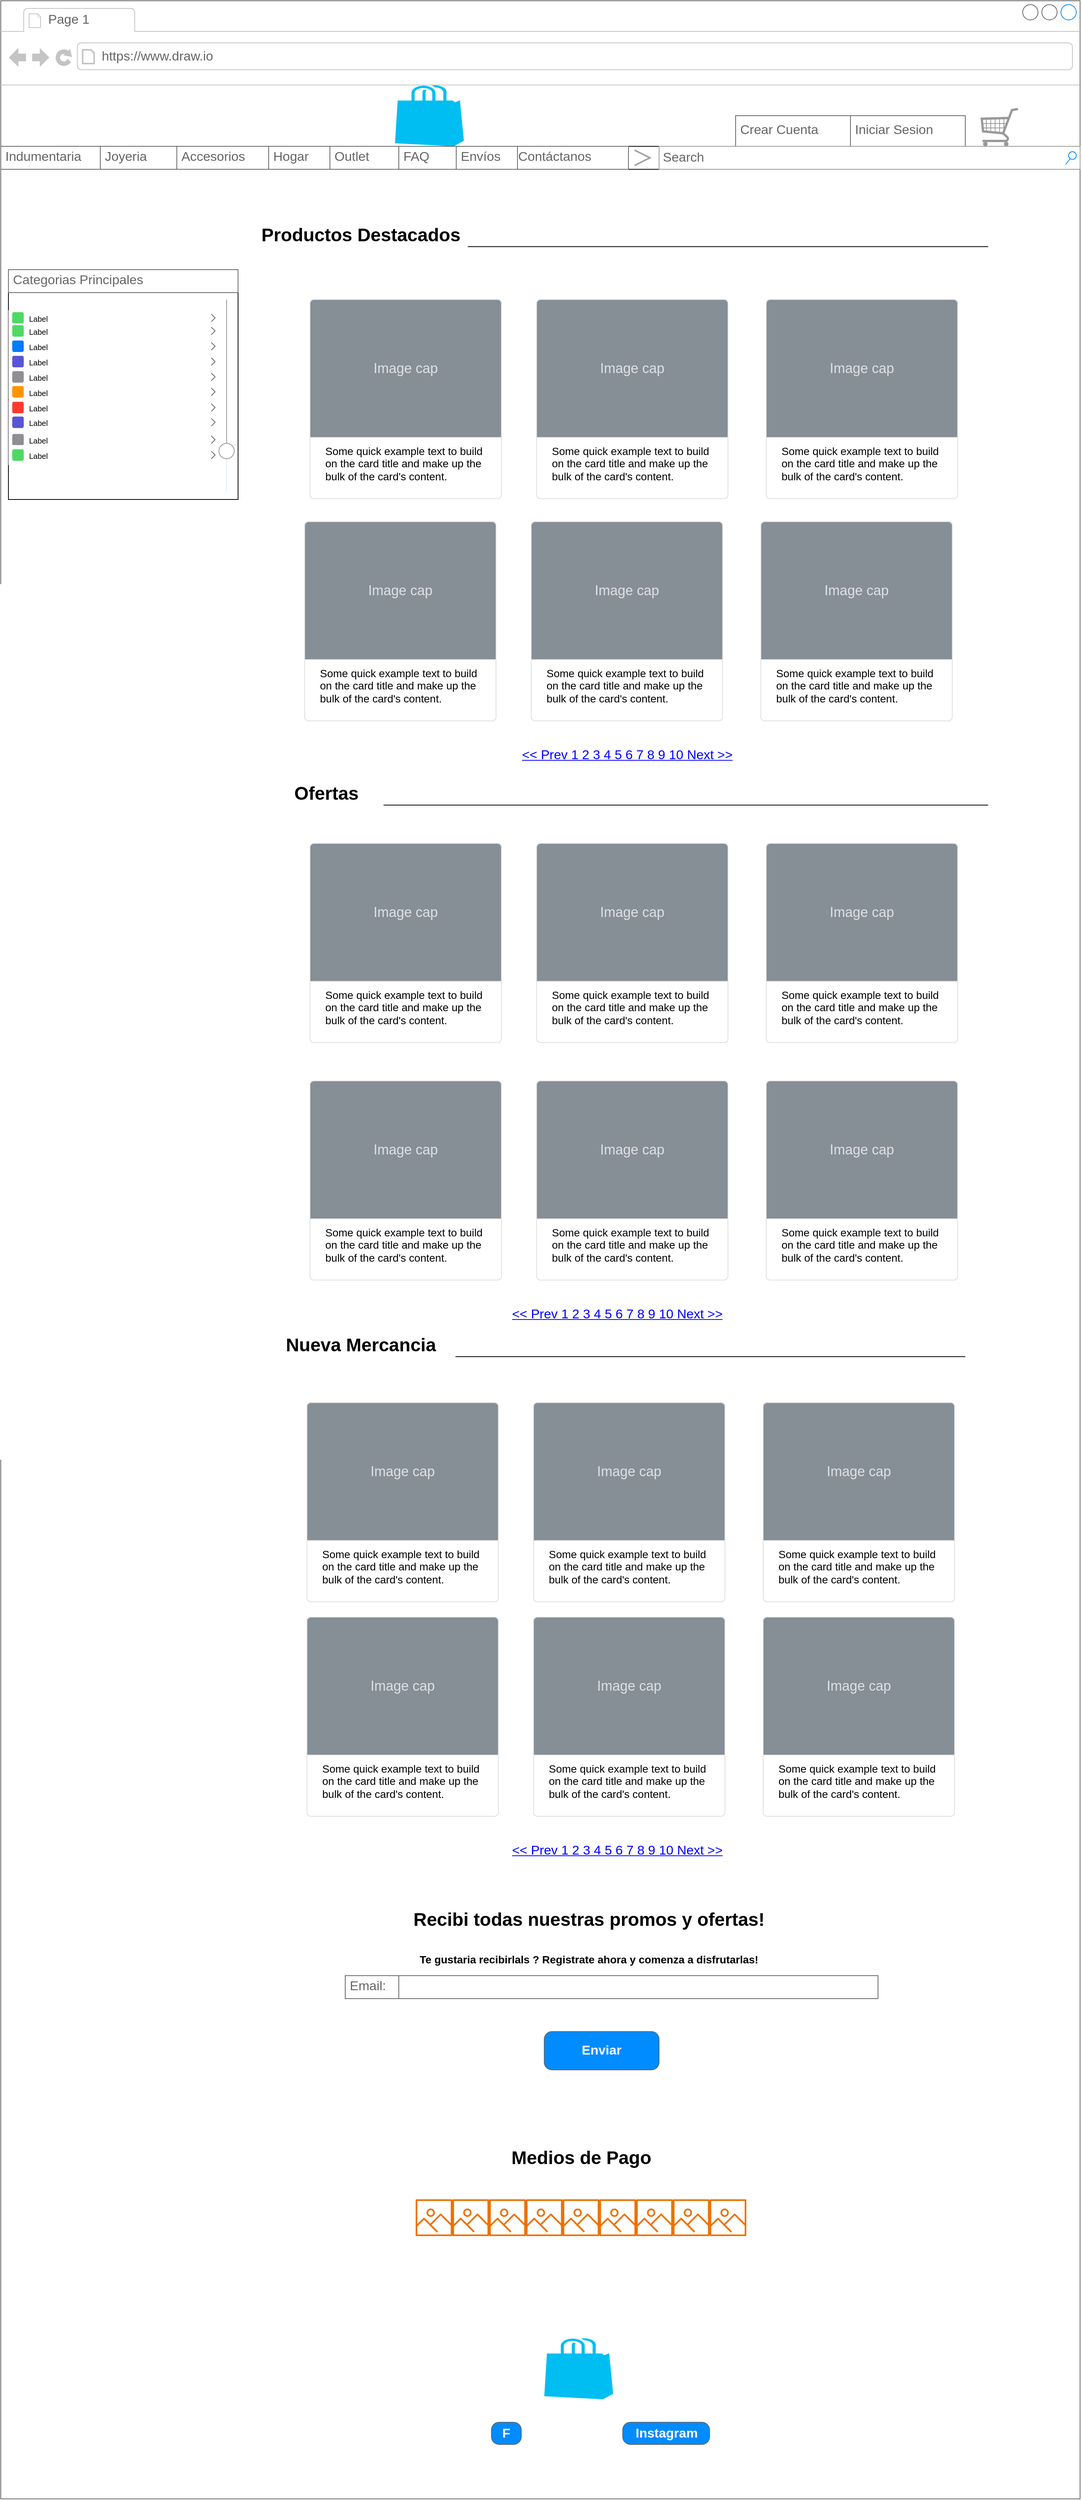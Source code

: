 <mxfile version="22.0.0" type="device">
  <diagram name="Page-1" id="2cc2dc42-3aac-f2a9-1cec-7a8b7cbee084">
    <mxGraphModel dx="4260" dy="3436" grid="1" gridSize="10" guides="1" tooltips="1" connect="1" arrows="1" fold="1" page="1" pageScale="1" pageWidth="1169" pageHeight="827" background="#ffffff" math="0" shadow="0">
      <root>
        <mxCell id="0" />
        <mxCell id="1" parent="0" />
        <mxCell id="J2UCvn-4iJ-qASJBO4F3-1" value="" style="strokeWidth=1;shadow=0;dashed=0;align=center;html=1;shape=mxgraph.mockup.containers.browserWindow;rSize=0;strokeColor=#666666;strokeColor2=#008cff;strokeColor3=#c4c4c4;mainText=,;recursiveResize=0;" parent="1" vertex="1">
          <mxGeometry x="-1320" y="-2481" width="1410" height="3261" as="geometry" />
        </mxCell>
        <mxCell id="J2UCvn-4iJ-qASJBO4F3-2" value="Page 1" style="strokeWidth=1;shadow=0;dashed=0;align=center;html=1;shape=mxgraph.mockup.containers.anchor;fontSize=17;fontColor=#666666;align=left;whiteSpace=wrap;" parent="J2UCvn-4iJ-qASJBO4F3-1" vertex="1">
          <mxGeometry x="60" y="12" width="110" height="26" as="geometry" />
        </mxCell>
        <mxCell id="J2UCvn-4iJ-qASJBO4F3-3" value="https://www.draw.io" style="strokeWidth=1;shadow=0;dashed=0;align=center;html=1;shape=mxgraph.mockup.containers.anchor;rSize=0;fontSize=17;fontColor=#666666;align=left;" parent="J2UCvn-4iJ-qASJBO4F3-1" vertex="1">
          <mxGeometry x="130" y="60" width="250" height="26" as="geometry" />
        </mxCell>
        <mxCell id="J2UCvn-4iJ-qASJBO4F3-5" value="" style="verticalLabelPosition=bottom;html=1;verticalAlign=top;align=center;strokeColor=none;fillColor=#00BEF2;shape=mxgraph.azure.azure_marketplace;" parent="J2UCvn-4iJ-qASJBO4F3-1" vertex="1">
          <mxGeometry x="515" y="110" width="90" height="80" as="geometry" />
        </mxCell>
        <mxCell id="PFP66u5YC3WLjHLZGdA7-7" value="" style="endArrow=none;html=1;rounded=0;exitX=1;exitY=0;exitDx=0;exitDy=0;entryX=0.5;entryY=0;entryDx=0;entryDy=0;" parent="J2UCvn-4iJ-qASJBO4F3-1" edge="1">
          <mxGeometry width="50" height="50" relative="1" as="geometry">
            <mxPoint x="1410" y="190" as="sourcePoint" />
            <mxPoint x="1160" y="190" as="targetPoint" />
            <Array as="points" />
          </mxGeometry>
        </mxCell>
        <mxCell id="J2UCvn-4iJ-qASJBO4F3-11" value="Iniciar Sesion" style="strokeWidth=1;shadow=0;dashed=0;align=center;html=1;shape=mxgraph.mockup.text.textBox;fontColor=#666666;align=left;fontSize=17;spacingLeft=4;spacingTop=-3;whiteSpace=wrap;strokeColor=#666666;mainText=" parent="J2UCvn-4iJ-qASJBO4F3-1" vertex="1">
          <mxGeometry x="1110" y="150" width="150" height="40" as="geometry" />
        </mxCell>
        <mxCell id="J2UCvn-4iJ-qASJBO4F3-12" value="Crear Cuenta" style="strokeWidth=1;shadow=0;dashed=0;align=center;html=1;shape=mxgraph.mockup.text.textBox;fontColor=#666666;align=left;fontSize=17;spacingLeft=4;spacingTop=-3;whiteSpace=wrap;strokeColor=#666666;mainText=" parent="J2UCvn-4iJ-qASJBO4F3-1" vertex="1">
          <mxGeometry x="960" y="150" width="150" height="40" as="geometry" />
        </mxCell>
        <mxCell id="vVmq0rC3IvV-BaaW3TVv-1" value="Indumentaria" style="strokeWidth=1;shadow=0;dashed=0;align=center;html=1;shape=mxgraph.mockup.text.textBox;fontColor=#666666;align=left;fontSize=17;spacingLeft=4;spacingTop=-3;whiteSpace=wrap;strokeColor=#666666;mainText=" vertex="1" parent="J2UCvn-4iJ-qASJBO4F3-1">
          <mxGeometry y="190" width="130" height="30" as="geometry" />
        </mxCell>
        <mxCell id="vVmq0rC3IvV-BaaW3TVv-2" value="Joyeria" style="strokeWidth=1;shadow=0;dashed=0;align=center;html=1;shape=mxgraph.mockup.text.textBox;fontColor=#666666;align=left;fontSize=17;spacingLeft=4;spacingTop=-3;whiteSpace=wrap;strokeColor=#666666;mainText=" vertex="1" parent="J2UCvn-4iJ-qASJBO4F3-1">
          <mxGeometry x="130" y="190" width="100" height="30" as="geometry" />
        </mxCell>
        <mxCell id="vVmq0rC3IvV-BaaW3TVv-3" value="Accesorios" style="strokeWidth=1;shadow=0;dashed=0;align=center;html=1;shape=mxgraph.mockup.text.textBox;fontColor=#666666;align=left;fontSize=17;spacingLeft=4;spacingTop=-3;whiteSpace=wrap;strokeColor=#666666;mainText=" vertex="1" parent="J2UCvn-4iJ-qASJBO4F3-1">
          <mxGeometry x="230" y="190" width="120" height="30" as="geometry" />
        </mxCell>
        <mxCell id="vVmq0rC3IvV-BaaW3TVv-4" value="FAQ" style="strokeWidth=1;shadow=0;dashed=0;align=center;html=1;shape=mxgraph.mockup.text.textBox;fontColor=#666666;align=left;fontSize=17;spacingLeft=4;spacingTop=-3;whiteSpace=wrap;strokeColor=#666666;mainText=" vertex="1" parent="J2UCvn-4iJ-qASJBO4F3-1">
          <mxGeometry x="520" y="190" width="80" height="30" as="geometry" />
        </mxCell>
        <mxCell id="vVmq0rC3IvV-BaaW3TVv-5" value="Hogar" style="strokeWidth=1;shadow=0;dashed=0;align=center;html=1;shape=mxgraph.mockup.text.textBox;fontColor=#666666;align=left;fontSize=17;spacingLeft=4;spacingTop=-3;whiteSpace=wrap;strokeColor=#666666;mainText=" vertex="1" parent="J2UCvn-4iJ-qASJBO4F3-1">
          <mxGeometry x="350" y="190" width="80" height="30" as="geometry" />
        </mxCell>
        <mxCell id="vVmq0rC3IvV-BaaW3TVv-6" value="Outlet" style="strokeWidth=1;shadow=0;dashed=0;align=center;html=1;shape=mxgraph.mockup.text.textBox;fontColor=#666666;align=left;fontSize=17;spacingLeft=4;spacingTop=-3;whiteSpace=wrap;strokeColor=#666666;mainText=" vertex="1" parent="J2UCvn-4iJ-qASJBO4F3-1">
          <mxGeometry x="430" y="190" width="90" height="30" as="geometry" />
        </mxCell>
        <mxCell id="vVmq0rC3IvV-BaaW3TVv-9" value="" style="rounded=0;whiteSpace=wrap;html=1;" vertex="1" parent="J2UCvn-4iJ-qASJBO4F3-1">
          <mxGeometry x="820" y="190" width="40" height="30" as="geometry" />
        </mxCell>
        <mxCell id="vVmq0rC3IvV-BaaW3TVv-10" value="" style="html=1;verticalLabelPosition=bottom;labelBackgroundColor=#ffffff;verticalAlign=top;shadow=0;dashed=0;strokeWidth=2;shape=mxgraph.ios7.misc.more;strokeColor=#a0a0a0;" vertex="1" parent="J2UCvn-4iJ-qASJBO4F3-1">
          <mxGeometry x="828" y="195" width="20" height="20" as="geometry" />
        </mxCell>
        <mxCell id="vVmq0rC3IvV-BaaW3TVv-32" style="edgeStyle=orthogonalEdgeStyle;rounded=0;orthogonalLoop=1;jettySize=auto;html=1;exitX=0.5;exitY=1;exitDx=0;exitDy=0;" edge="1" parent="J2UCvn-4iJ-qASJBO4F3-1" source="vVmq0rC3IvV-BaaW3TVv-9" target="vVmq0rC3IvV-BaaW3TVv-9">
          <mxGeometry relative="1" as="geometry" />
        </mxCell>
        <mxCell id="vVmq0rC3IvV-BaaW3TVv-36" value="Contáctanos" style="strokeWidth=1;shadow=0;dashed=0;align=center;html=1;shape=mxgraph.mockup.text.textBox;fontColor=#666666;align=left;fontSize=17;spacingLeft=4;spacingTop=-3;whiteSpace=wrap;strokeColor=#666666;mainText=" vertex="1" parent="J2UCvn-4iJ-qASJBO4F3-1">
          <mxGeometry x="670" y="190" width="150" height="30" as="geometry" />
        </mxCell>
        <mxCell id="vVmq0rC3IvV-BaaW3TVv-42" value="" style="endArrow=none;html=1;rounded=0;" edge="1" parent="J2UCvn-4iJ-qASJBO4F3-1">
          <mxGeometry relative="1" as="geometry">
            <mxPoint x="610" y="321" as="sourcePoint" />
            <mxPoint x="1290" y="321" as="targetPoint" />
          </mxGeometry>
        </mxCell>
        <mxCell id="vVmq0rC3IvV-BaaW3TVv-38" value="&lt;font style=&quot;font-size: 24px;&quot;&gt;Productos Destacados&lt;/font&gt;" style="text;strokeColor=none;fillColor=none;html=1;fontSize=24;fontStyle=1;verticalAlign=middle;align=center;" vertex="1" parent="J2UCvn-4iJ-qASJBO4F3-1">
          <mxGeometry x="350" y="281" width="240" height="49" as="geometry" />
        </mxCell>
        <mxCell id="vVmq0rC3IvV-BaaW3TVv-44" value="Some quick example text to build on the card title and make up the bulk of the card&#39;s content." style="html=1;shadow=0;dashed=0;shape=mxgraph.bootstrap.rrect;rSize=5;strokeColor=#DFDFDF;html=1;whiteSpace=wrap;fillColor=#ffffff;fontColor=#000000;verticalAlign=bottom;align=left;spacing=20;fontSize=14;" vertex="1" parent="J2UCvn-4iJ-qASJBO4F3-1">
          <mxGeometry x="404" y="390" width="250" height="260" as="geometry" />
        </mxCell>
        <mxCell id="vVmq0rC3IvV-BaaW3TVv-45" value="Image cap" style="html=1;shadow=0;dashed=0;shape=mxgraph.bootstrap.topButton;rSize=5;perimeter=none;whiteSpace=wrap;fillColor=#868E96;strokeColor=#DFDFDF;fontColor=#DEE2E6;resizeWidth=1;fontSize=18;" vertex="1" parent="vVmq0rC3IvV-BaaW3TVv-44">
          <mxGeometry width="250" height="180" relative="1" as="geometry" />
        </mxCell>
        <mxCell id="vVmq0rC3IvV-BaaW3TVv-46" value="Some quick example text to build on the card title and make up the bulk of the card&#39;s content." style="html=1;shadow=0;dashed=0;shape=mxgraph.bootstrap.rrect;rSize=5;strokeColor=#DFDFDF;html=1;whiteSpace=wrap;fillColor=#ffffff;fontColor=#000000;verticalAlign=bottom;align=left;spacing=20;fontSize=14;" vertex="1" parent="J2UCvn-4iJ-qASJBO4F3-1">
          <mxGeometry x="700" y="390" width="250" height="260" as="geometry" />
        </mxCell>
        <mxCell id="vVmq0rC3IvV-BaaW3TVv-47" value="Image cap" style="html=1;shadow=0;dashed=0;shape=mxgraph.bootstrap.topButton;rSize=5;perimeter=none;whiteSpace=wrap;fillColor=#868E96;strokeColor=#DFDFDF;fontColor=#DEE2E6;resizeWidth=1;fontSize=18;" vertex="1" parent="vVmq0rC3IvV-BaaW3TVv-46">
          <mxGeometry width="250" height="180" relative="1" as="geometry" />
        </mxCell>
        <mxCell id="vVmq0rC3IvV-BaaW3TVv-48" value="Some quick example text to build on the card title and make up the bulk of the card&#39;s content." style="html=1;shadow=0;dashed=0;shape=mxgraph.bootstrap.rrect;rSize=5;strokeColor=#DFDFDF;html=1;whiteSpace=wrap;fillColor=#ffffff;fontColor=#000000;verticalAlign=bottom;align=left;spacing=20;fontSize=14;" vertex="1" parent="J2UCvn-4iJ-qASJBO4F3-1">
          <mxGeometry x="1000" y="390" width="250" height="260" as="geometry" />
        </mxCell>
        <mxCell id="vVmq0rC3IvV-BaaW3TVv-49" value="Image cap" style="html=1;shadow=0;dashed=0;shape=mxgraph.bootstrap.topButton;rSize=5;perimeter=none;whiteSpace=wrap;fillColor=#868E96;strokeColor=#DFDFDF;fontColor=#DEE2E6;resizeWidth=1;fontSize=18;" vertex="1" parent="vVmq0rC3IvV-BaaW3TVv-48">
          <mxGeometry width="250" height="180" relative="1" as="geometry" />
        </mxCell>
        <mxCell id="vVmq0rC3IvV-BaaW3TVv-54" value="Some quick example text to build on the card title and make up the bulk of the card&#39;s content." style="html=1;shadow=0;dashed=0;shape=mxgraph.bootstrap.rrect;rSize=5;strokeColor=#DFDFDF;html=1;whiteSpace=wrap;fillColor=#ffffff;fontColor=#000000;verticalAlign=bottom;align=left;spacing=20;fontSize=14;" vertex="1" parent="J2UCvn-4iJ-qASJBO4F3-1">
          <mxGeometry x="993" y="680" width="250" height="260" as="geometry" />
        </mxCell>
        <mxCell id="vVmq0rC3IvV-BaaW3TVv-55" value="Image cap" style="html=1;shadow=0;dashed=0;shape=mxgraph.bootstrap.topButton;rSize=5;perimeter=none;whiteSpace=wrap;fillColor=#868E96;strokeColor=#DFDFDF;fontColor=#DEE2E6;resizeWidth=1;fontSize=18;" vertex="1" parent="vVmq0rC3IvV-BaaW3TVv-54">
          <mxGeometry width="250" height="180" relative="1" as="geometry" />
        </mxCell>
        <mxCell id="vVmq0rC3IvV-BaaW3TVv-52" value="Some quick example text to build on the card title and make up the bulk of the card&#39;s content." style="html=1;shadow=0;dashed=0;shape=mxgraph.bootstrap.rrect;rSize=5;strokeColor=#DFDFDF;html=1;whiteSpace=wrap;fillColor=#ffffff;fontColor=#000000;verticalAlign=bottom;align=left;spacing=20;fontSize=14;" vertex="1" parent="J2UCvn-4iJ-qASJBO4F3-1">
          <mxGeometry x="693" y="680" width="250" height="260" as="geometry" />
        </mxCell>
        <mxCell id="vVmq0rC3IvV-BaaW3TVv-53" value="Image cap" style="html=1;shadow=0;dashed=0;shape=mxgraph.bootstrap.topButton;rSize=5;perimeter=none;whiteSpace=wrap;fillColor=#868E96;strokeColor=#DFDFDF;fontColor=#DEE2E6;resizeWidth=1;fontSize=18;" vertex="1" parent="vVmq0rC3IvV-BaaW3TVv-52">
          <mxGeometry width="250" height="180" relative="1" as="geometry" />
        </mxCell>
        <mxCell id="vVmq0rC3IvV-BaaW3TVv-50" value="Some quick example text to build on the card title and make up the bulk of the card&#39;s content." style="html=1;shadow=0;dashed=0;shape=mxgraph.bootstrap.rrect;rSize=5;strokeColor=#DFDFDF;html=1;whiteSpace=wrap;fillColor=#ffffff;fontColor=#000000;verticalAlign=bottom;align=left;spacing=20;fontSize=14;" vertex="1" parent="J2UCvn-4iJ-qASJBO4F3-1">
          <mxGeometry x="397" y="680" width="250" height="260" as="geometry" />
        </mxCell>
        <mxCell id="vVmq0rC3IvV-BaaW3TVv-51" value="Image cap" style="html=1;shadow=0;dashed=0;shape=mxgraph.bootstrap.topButton;rSize=5;perimeter=none;whiteSpace=wrap;fillColor=#868E96;strokeColor=#DFDFDF;fontColor=#DEE2E6;resizeWidth=1;fontSize=18;" vertex="1" parent="vVmq0rC3IvV-BaaW3TVv-50">
          <mxGeometry width="250" height="180" relative="1" as="geometry" />
        </mxCell>
        <mxCell id="vVmq0rC3IvV-BaaW3TVv-56" value="&lt;font style=&quot;font-size: 24px;&quot;&gt;Ofertas&lt;br&gt;&lt;/font&gt;" style="text;strokeColor=none;fillColor=none;html=1;fontSize=24;fontStyle=1;verticalAlign=middle;align=center;" vertex="1" parent="J2UCvn-4iJ-qASJBO4F3-1">
          <mxGeometry x="350" y="1010" width="150" height="49" as="geometry" />
        </mxCell>
        <mxCell id="vVmq0rC3IvV-BaaW3TVv-57" value="" style="endArrow=none;html=1;rounded=0;" edge="1" parent="J2UCvn-4iJ-qASJBO4F3-1">
          <mxGeometry relative="1" as="geometry">
            <mxPoint x="500" y="1050" as="sourcePoint" />
            <mxPoint x="1290" y="1050" as="targetPoint" />
          </mxGeometry>
        </mxCell>
        <mxCell id="vVmq0rC3IvV-BaaW3TVv-58" value="Some quick example text to build on the card title and make up the bulk of the card&#39;s content." style="html=1;shadow=0;dashed=0;shape=mxgraph.bootstrap.rrect;rSize=5;strokeColor=#DFDFDF;html=1;whiteSpace=wrap;fillColor=#ffffff;fontColor=#000000;verticalAlign=bottom;align=left;spacing=20;fontSize=14;" vertex="1" parent="J2UCvn-4iJ-qASJBO4F3-1">
          <mxGeometry x="404" y="1100" width="250" height="260" as="geometry" />
        </mxCell>
        <mxCell id="vVmq0rC3IvV-BaaW3TVv-59" value="Image cap" style="html=1;shadow=0;dashed=0;shape=mxgraph.bootstrap.topButton;rSize=5;perimeter=none;whiteSpace=wrap;fillColor=#868E96;strokeColor=#DFDFDF;fontColor=#DEE2E6;resizeWidth=1;fontSize=18;" vertex="1" parent="vVmq0rC3IvV-BaaW3TVv-58">
          <mxGeometry width="250" height="180" relative="1" as="geometry" />
        </mxCell>
        <mxCell id="vVmq0rC3IvV-BaaW3TVv-60" value="Some quick example text to build on the card title and make up the bulk of the card&#39;s content." style="html=1;shadow=0;dashed=0;shape=mxgraph.bootstrap.rrect;rSize=5;strokeColor=#DFDFDF;html=1;whiteSpace=wrap;fillColor=#ffffff;fontColor=#000000;verticalAlign=bottom;align=left;spacing=20;fontSize=14;" vertex="1" parent="J2UCvn-4iJ-qASJBO4F3-1">
          <mxGeometry x="700" y="1100" width="250" height="260" as="geometry" />
        </mxCell>
        <mxCell id="vVmq0rC3IvV-BaaW3TVv-61" value="Image cap" style="html=1;shadow=0;dashed=0;shape=mxgraph.bootstrap.topButton;rSize=5;perimeter=none;whiteSpace=wrap;fillColor=#868E96;strokeColor=#DFDFDF;fontColor=#DEE2E6;resizeWidth=1;fontSize=18;" vertex="1" parent="vVmq0rC3IvV-BaaW3TVv-60">
          <mxGeometry width="250" height="180" relative="1" as="geometry" />
        </mxCell>
        <mxCell id="vVmq0rC3IvV-BaaW3TVv-62" value="Some quick example text to build on the card title and make up the bulk of the card&#39;s content." style="html=1;shadow=0;dashed=0;shape=mxgraph.bootstrap.rrect;rSize=5;strokeColor=#DFDFDF;html=1;whiteSpace=wrap;fillColor=#ffffff;fontColor=#000000;verticalAlign=bottom;align=left;spacing=20;fontSize=14;" vertex="1" parent="J2UCvn-4iJ-qASJBO4F3-1">
          <mxGeometry x="1000" y="1100" width="250" height="260" as="geometry" />
        </mxCell>
        <mxCell id="vVmq0rC3IvV-BaaW3TVv-63" value="Image cap" style="html=1;shadow=0;dashed=0;shape=mxgraph.bootstrap.topButton;rSize=5;perimeter=none;whiteSpace=wrap;fillColor=#868E96;strokeColor=#DFDFDF;fontColor=#DEE2E6;resizeWidth=1;fontSize=18;" vertex="1" parent="vVmq0rC3IvV-BaaW3TVv-62">
          <mxGeometry width="250" height="180" relative="1" as="geometry" />
        </mxCell>
        <mxCell id="vVmq0rC3IvV-BaaW3TVv-68" value="Some quick example text to build on the card title and make up the bulk of the card&#39;s content." style="html=1;shadow=0;dashed=0;shape=mxgraph.bootstrap.rrect;rSize=5;strokeColor=#DFDFDF;html=1;whiteSpace=wrap;fillColor=#ffffff;fontColor=#000000;verticalAlign=bottom;align=left;spacing=20;fontSize=14;" vertex="1" parent="J2UCvn-4iJ-qASJBO4F3-1">
          <mxGeometry x="1000" y="1410" width="250" height="260" as="geometry" />
        </mxCell>
        <mxCell id="vVmq0rC3IvV-BaaW3TVv-69" value="Image cap" style="html=1;shadow=0;dashed=0;shape=mxgraph.bootstrap.topButton;rSize=5;perimeter=none;whiteSpace=wrap;fillColor=#868E96;strokeColor=#DFDFDF;fontColor=#DEE2E6;resizeWidth=1;fontSize=18;" vertex="1" parent="vVmq0rC3IvV-BaaW3TVv-68">
          <mxGeometry width="250" height="180" relative="1" as="geometry" />
        </mxCell>
        <mxCell id="vVmq0rC3IvV-BaaW3TVv-66" value="Some quick example text to build on the card title and make up the bulk of the card&#39;s content." style="html=1;shadow=0;dashed=0;shape=mxgraph.bootstrap.rrect;rSize=5;strokeColor=#DFDFDF;html=1;whiteSpace=wrap;fillColor=#ffffff;fontColor=#000000;verticalAlign=bottom;align=left;spacing=20;fontSize=14;" vertex="1" parent="J2UCvn-4iJ-qASJBO4F3-1">
          <mxGeometry x="700" y="1410" width="250" height="260" as="geometry" />
        </mxCell>
        <mxCell id="vVmq0rC3IvV-BaaW3TVv-67" value="Image cap" style="html=1;shadow=0;dashed=0;shape=mxgraph.bootstrap.topButton;rSize=5;perimeter=none;whiteSpace=wrap;fillColor=#868E96;strokeColor=#DFDFDF;fontColor=#DEE2E6;resizeWidth=1;fontSize=18;" vertex="1" parent="vVmq0rC3IvV-BaaW3TVv-66">
          <mxGeometry width="250" height="180" relative="1" as="geometry" />
        </mxCell>
        <mxCell id="vVmq0rC3IvV-BaaW3TVv-64" value="Some quick example text to build on the card title and make up the bulk of the card&#39;s content." style="html=1;shadow=0;dashed=0;shape=mxgraph.bootstrap.rrect;rSize=5;strokeColor=#DFDFDF;html=1;whiteSpace=wrap;fillColor=#ffffff;fontColor=#000000;verticalAlign=bottom;align=left;spacing=20;fontSize=14;" vertex="1" parent="J2UCvn-4iJ-qASJBO4F3-1">
          <mxGeometry x="404" y="1410" width="250" height="260" as="geometry" />
        </mxCell>
        <mxCell id="vVmq0rC3IvV-BaaW3TVv-65" value="Image cap" style="html=1;shadow=0;dashed=0;shape=mxgraph.bootstrap.topButton;rSize=5;perimeter=none;whiteSpace=wrap;fillColor=#868E96;strokeColor=#DFDFDF;fontColor=#DEE2E6;resizeWidth=1;fontSize=18;" vertex="1" parent="vVmq0rC3IvV-BaaW3TVv-64">
          <mxGeometry width="250" height="180" relative="1" as="geometry" />
        </mxCell>
        <mxCell id="vVmq0rC3IvV-BaaW3TVv-70" value="&lt;font style=&quot;font-size: 24px;&quot;&gt;Nueva Mercancia&lt;br&gt;&lt;/font&gt;" style="text;strokeColor=none;fillColor=none;html=1;fontSize=24;fontStyle=1;verticalAlign=middle;align=center;" vertex="1" parent="J2UCvn-4iJ-qASJBO4F3-1">
          <mxGeometry x="380" y="1730" width="180" height="49" as="geometry" />
        </mxCell>
        <mxCell id="vVmq0rC3IvV-BaaW3TVv-71" value="" style="endArrow=none;html=1;rounded=0;" edge="1" parent="J2UCvn-4iJ-qASJBO4F3-1">
          <mxGeometry relative="1" as="geometry">
            <mxPoint x="594" y="1770" as="sourcePoint" />
            <mxPoint x="1260" y="1770" as="targetPoint" />
          </mxGeometry>
        </mxCell>
        <mxCell id="vVmq0rC3IvV-BaaW3TVv-72" value="Some quick example text to build on the card title and make up the bulk of the card&#39;s content." style="html=1;shadow=0;dashed=0;shape=mxgraph.bootstrap.rrect;rSize=5;strokeColor=#DFDFDF;html=1;whiteSpace=wrap;fillColor=#ffffff;fontColor=#000000;verticalAlign=bottom;align=left;spacing=20;fontSize=14;" vertex="1" parent="J2UCvn-4iJ-qASJBO4F3-1">
          <mxGeometry x="400" y="1830" width="250" height="260" as="geometry" />
        </mxCell>
        <mxCell id="vVmq0rC3IvV-BaaW3TVv-73" value="Image cap" style="html=1;shadow=0;dashed=0;shape=mxgraph.bootstrap.topButton;rSize=5;perimeter=none;whiteSpace=wrap;fillColor=#868E96;strokeColor=#DFDFDF;fontColor=#DEE2E6;resizeWidth=1;fontSize=18;" vertex="1" parent="vVmq0rC3IvV-BaaW3TVv-72">
          <mxGeometry width="250" height="180" relative="1" as="geometry" />
        </mxCell>
        <mxCell id="vVmq0rC3IvV-BaaW3TVv-74" value="Some quick example text to build on the card title and make up the bulk of the card&#39;s content." style="html=1;shadow=0;dashed=0;shape=mxgraph.bootstrap.rrect;rSize=5;strokeColor=#DFDFDF;html=1;whiteSpace=wrap;fillColor=#ffffff;fontColor=#000000;verticalAlign=bottom;align=left;spacing=20;fontSize=14;" vertex="1" parent="J2UCvn-4iJ-qASJBO4F3-1">
          <mxGeometry x="696" y="1830" width="250" height="260" as="geometry" />
        </mxCell>
        <mxCell id="vVmq0rC3IvV-BaaW3TVv-75" value="Image cap" style="html=1;shadow=0;dashed=0;shape=mxgraph.bootstrap.topButton;rSize=5;perimeter=none;whiteSpace=wrap;fillColor=#868E96;strokeColor=#DFDFDF;fontColor=#DEE2E6;resizeWidth=1;fontSize=18;" vertex="1" parent="vVmq0rC3IvV-BaaW3TVv-74">
          <mxGeometry width="250" height="180" relative="1" as="geometry" />
        </mxCell>
        <mxCell id="vVmq0rC3IvV-BaaW3TVv-76" value="Some quick example text to build on the card title and make up the bulk of the card&#39;s content." style="html=1;shadow=0;dashed=0;shape=mxgraph.bootstrap.rrect;rSize=5;strokeColor=#DFDFDF;html=1;whiteSpace=wrap;fillColor=#ffffff;fontColor=#000000;verticalAlign=bottom;align=left;spacing=20;fontSize=14;" vertex="1" parent="J2UCvn-4iJ-qASJBO4F3-1">
          <mxGeometry x="996" y="1830" width="250" height="260" as="geometry" />
        </mxCell>
        <mxCell id="vVmq0rC3IvV-BaaW3TVv-77" value="Image cap" style="html=1;shadow=0;dashed=0;shape=mxgraph.bootstrap.topButton;rSize=5;perimeter=none;whiteSpace=wrap;fillColor=#868E96;strokeColor=#DFDFDF;fontColor=#DEE2E6;resizeWidth=1;fontSize=18;" vertex="1" parent="vVmq0rC3IvV-BaaW3TVv-76">
          <mxGeometry width="250" height="180" relative="1" as="geometry" />
        </mxCell>
        <mxCell id="vVmq0rC3IvV-BaaW3TVv-82" value="Some quick example text to build on the card title and make up the bulk of the card&#39;s content." style="html=1;shadow=0;dashed=0;shape=mxgraph.bootstrap.rrect;rSize=5;strokeColor=#DFDFDF;html=1;whiteSpace=wrap;fillColor=#ffffff;fontColor=#000000;verticalAlign=bottom;align=left;spacing=20;fontSize=14;" vertex="1" parent="J2UCvn-4iJ-qASJBO4F3-1">
          <mxGeometry x="996" y="2110" width="250" height="260" as="geometry" />
        </mxCell>
        <mxCell id="vVmq0rC3IvV-BaaW3TVv-83" value="Image cap" style="html=1;shadow=0;dashed=0;shape=mxgraph.bootstrap.topButton;rSize=5;perimeter=none;whiteSpace=wrap;fillColor=#868E96;strokeColor=#DFDFDF;fontColor=#DEE2E6;resizeWidth=1;fontSize=18;" vertex="1" parent="vVmq0rC3IvV-BaaW3TVv-82">
          <mxGeometry width="250" height="180" relative="1" as="geometry" />
        </mxCell>
        <mxCell id="vVmq0rC3IvV-BaaW3TVv-80" value="Some quick example text to build on the card title and make up the bulk of the card&#39;s content." style="html=1;shadow=0;dashed=0;shape=mxgraph.bootstrap.rrect;rSize=5;strokeColor=#DFDFDF;html=1;whiteSpace=wrap;fillColor=#ffffff;fontColor=#000000;verticalAlign=bottom;align=left;spacing=20;fontSize=14;" vertex="1" parent="J2UCvn-4iJ-qASJBO4F3-1">
          <mxGeometry x="696" y="2110" width="250" height="260" as="geometry" />
        </mxCell>
        <mxCell id="vVmq0rC3IvV-BaaW3TVv-81" value="Image cap" style="html=1;shadow=0;dashed=0;shape=mxgraph.bootstrap.topButton;rSize=5;perimeter=none;whiteSpace=wrap;fillColor=#868E96;strokeColor=#DFDFDF;fontColor=#DEE2E6;resizeWidth=1;fontSize=18;" vertex="1" parent="vVmq0rC3IvV-BaaW3TVv-80">
          <mxGeometry width="250" height="180" relative="1" as="geometry" />
        </mxCell>
        <mxCell id="vVmq0rC3IvV-BaaW3TVv-78" value="Some quick example text to build on the card title and make up the bulk of the card&#39;s content." style="html=1;shadow=0;dashed=0;shape=mxgraph.bootstrap.rrect;rSize=5;strokeColor=#DFDFDF;html=1;whiteSpace=wrap;fillColor=#ffffff;fontColor=#000000;verticalAlign=bottom;align=left;spacing=20;fontSize=14;" vertex="1" parent="J2UCvn-4iJ-qASJBO4F3-1">
          <mxGeometry x="400" y="2110" width="250" height="260" as="geometry" />
        </mxCell>
        <mxCell id="vVmq0rC3IvV-BaaW3TVv-79" value="Image cap" style="html=1;shadow=0;dashed=0;shape=mxgraph.bootstrap.topButton;rSize=5;perimeter=none;whiteSpace=wrap;fillColor=#868E96;strokeColor=#DFDFDF;fontColor=#DEE2E6;resizeWidth=1;fontSize=18;" vertex="1" parent="vVmq0rC3IvV-BaaW3TVv-78">
          <mxGeometry width="250" height="180" relative="1" as="geometry" />
        </mxCell>
        <mxCell id="vVmq0rC3IvV-BaaW3TVv-88" value="" style="verticalLabelPosition=bottom;shadow=0;dashed=0;align=center;html=1;verticalAlign=top;strokeWidth=1;shape=mxgraph.mockup.misc.shoppingCart;strokeColor=#999999;" vertex="1" parent="J2UCvn-4iJ-qASJBO4F3-1">
          <mxGeometry x="1280" y="140" width="50" height="50" as="geometry" />
        </mxCell>
        <mxCell id="vVmq0rC3IvV-BaaW3TVv-106" value="" style="shape=rect;strokeColor=none;fillColor=#ffffff;gradientColor=none;shadow=0;" vertex="1" parent="J2UCvn-4iJ-qASJBO4F3-1">
          <mxGeometry x="10" y="381" width="280" height="259" as="geometry" />
        </mxCell>
        <mxCell id="vVmq0rC3IvV-BaaW3TVv-107" value="&lt;font style=&quot;font-size: 10px;&quot;&gt;Label&lt;/font&gt;" style="shape=rect;strokeColor=none;fontSize=10;fontColor=#000000;resizeWidth=1;align=left;spacingLeft=25;spacingTop=2;whiteSpace=wrap;html=1;" vertex="1" parent="vVmq0rC3IvV-BaaW3TVv-106">
          <mxGeometry width="280" height="20" relative="1" as="geometry" />
        </mxCell>
        <mxCell id="vVmq0rC3IvV-BaaW3TVv-108" value="" style="shape=rect;rounded=1;rSize=3;strokeColor=none;fillColor=#FF9501;" vertex="1" parent="vVmq0rC3IvV-BaaW3TVv-107">
          <mxGeometry y="0.5" width="15" height="15" relative="1" as="geometry">
            <mxPoint x="5" y="-7.5" as="offset" />
          </mxGeometry>
        </mxCell>
        <mxCell id="vVmq0rC3IvV-BaaW3TVv-109" value="" style="shape=mxgraph.ios7.misc.right;strokeColor=#666666;" vertex="1" parent="vVmq0rC3IvV-BaaW3TVv-107">
          <mxGeometry x="1" y="0.5" width="5" height="10" relative="1" as="geometry">
            <mxPoint x="-15" y="-5" as="offset" />
          </mxGeometry>
        </mxCell>
        <mxCell id="vVmq0rC3IvV-BaaW3TVv-110" value="Label" style="shape=rect;strokeColor=none;fontSize=10;fontColor=#000000;resizeWidth=1;align=left;spacingLeft=25;spacingTop=2;whiteSpace=wrap;html=1;" vertex="1" parent="vVmq0rC3IvV-BaaW3TVv-106">
          <mxGeometry width="326.667" height="270" relative="1" as="geometry">
            <mxPoint y="20" as="offset" />
          </mxGeometry>
        </mxCell>
        <mxCell id="vVmq0rC3IvV-BaaW3TVv-111" value="" style="shape=rect;rounded=1;rSize=3;strokeColor=none;fillColor=#FF3B2F;" vertex="1" parent="vVmq0rC3IvV-BaaW3TVv-110">
          <mxGeometry y="0.5" width="15" height="15" relative="1" as="geometry">
            <mxPoint x="5" y="-7.5" as="offset" />
          </mxGeometry>
        </mxCell>
        <mxCell id="vVmq0rC3IvV-BaaW3TVv-153" value="" style="whiteSpace=wrap;html=1;aspect=fixed;" vertex="1" parent="vVmq0rC3IvV-BaaW3TVv-110">
          <mxGeometry y="-50" width="300" height="300" as="geometry" />
        </mxCell>
        <mxCell id="vVmq0rC3IvV-BaaW3TVv-154" value="Label" style="shape=rect;strokeColor=none;fontSize=10;fontColor=#000000;resizeWidth=1;align=left;spacingLeft=25;spacingTop=2;whiteSpace=wrap;html=1;" vertex="1" parent="vVmq0rC3IvV-BaaW3TVv-110">
          <mxGeometry y="3" width="280" height="20" as="geometry" />
        </mxCell>
        <mxCell id="vVmq0rC3IvV-BaaW3TVv-155" value="" style="shape=rect;rounded=1;rSize=3;strokeColor=none;fillColor=#4CDA64;" vertex="1" parent="vVmq0rC3IvV-BaaW3TVv-154">
          <mxGeometry y="0.5" width="15" height="15" relative="1" as="geometry">
            <mxPoint x="5" y="-7.5" as="offset" />
          </mxGeometry>
        </mxCell>
        <mxCell id="vVmq0rC3IvV-BaaW3TVv-156" value="" style="shape=mxgraph.ios7.misc.right;strokeColor=#666666;" vertex="1" parent="vVmq0rC3IvV-BaaW3TVv-154">
          <mxGeometry x="1" y="0.5" width="5" height="10" relative="1" as="geometry">
            <mxPoint x="-15" y="-5" as="offset" />
          </mxGeometry>
        </mxCell>
        <mxCell id="vVmq0rC3IvV-BaaW3TVv-138" value="Label" style="shape=rect;strokeColor=none;fontSize=10;fontColor=#000000;resizeWidth=1;align=left;spacingLeft=25;spacingTop=2;whiteSpace=wrap;html=1;" vertex="1" parent="vVmq0rC3IvV-BaaW3TVv-110">
          <mxGeometry y="159.001" width="280" height="26.03" as="geometry" />
        </mxCell>
        <mxCell id="vVmq0rC3IvV-BaaW3TVv-139" value="" style="shape=rect;rounded=1;rSize=3;strokeColor=none;fillColor=#8F8E94;" vertex="1" parent="vVmq0rC3IvV-BaaW3TVv-138">
          <mxGeometry y="0.5" width="15" height="15" relative="1" as="geometry">
            <mxPoint x="5" y="-7.5" as="offset" />
          </mxGeometry>
        </mxCell>
        <mxCell id="vVmq0rC3IvV-BaaW3TVv-140" value="" style="shape=mxgraph.ios7.misc.right;strokeColor=#666666;" vertex="1" parent="vVmq0rC3IvV-BaaW3TVv-138">
          <mxGeometry x="1" y="0.5" width="5" height="10" relative="1" as="geometry">
            <mxPoint x="-15" y="-5" as="offset" />
          </mxGeometry>
        </mxCell>
        <mxCell id="vVmq0rC3IvV-BaaW3TVv-141" value="Label" style="shape=rect;strokeColor=none;fontSize=10;fontColor=#000000;resizeWidth=1;align=left;spacingLeft=25;spacingTop=2;whiteSpace=wrap;html=1;" vertex="1" parent="vVmq0rC3IvV-BaaW3TVv-110">
          <mxGeometry y="179.001" width="280" height="26.03" as="geometry" />
        </mxCell>
        <mxCell id="vVmq0rC3IvV-BaaW3TVv-142" value="" style="shape=rect;rounded=1;rSize=3;strokeColor=none;fillColor=#4CDA64;" vertex="1" parent="vVmq0rC3IvV-BaaW3TVv-141">
          <mxGeometry y="0.5" width="15" height="15" relative="1" as="geometry">
            <mxPoint x="5" y="-7.5" as="offset" />
          </mxGeometry>
        </mxCell>
        <mxCell id="vVmq0rC3IvV-BaaW3TVv-143" value="" style="shape=mxgraph.ios7.misc.right;strokeColor=#666666;" vertex="1" parent="vVmq0rC3IvV-BaaW3TVv-141">
          <mxGeometry x="1" y="0.5" width="5" height="10" relative="1" as="geometry">
            <mxPoint x="-15" y="-5" as="offset" />
          </mxGeometry>
        </mxCell>
        <mxCell id="vVmq0rC3IvV-BaaW3TVv-170" value="" style="verticalLabelPosition=bottom;shadow=0;dashed=0;align=center;html=1;verticalAlign=top;strokeWidth=1;shape=mxgraph.mockup.forms.horSlider;strokeColor=#999999;sliderStyle=basic;sliderPos=20;handleStyle=circle;fillColor2=#ddeeff;direction=north;" vertex="1" parent="vVmq0rC3IvV-BaaW3TVv-110">
          <mxGeometry x="270" y="-11" width="30" height="251" as="geometry" />
        </mxCell>
        <mxCell id="vVmq0rC3IvV-BaaW3TVv-113" value="Label" style="shape=rect;strokeColor=none;fontSize=10;fontColor=#000000;resizeWidth=1;align=left;spacingLeft=25;spacingTop=2;whiteSpace=wrap;html=1;" vertex="1" parent="vVmq0rC3IvV-BaaW3TVv-106">
          <mxGeometry width="280" height="20" relative="1" as="geometry">
            <mxPoint y="40" as="offset" />
          </mxGeometry>
        </mxCell>
        <mxCell id="vVmq0rC3IvV-BaaW3TVv-114" value="" style="shape=rect;rounded=1;rSize=3;strokeColor=none;fillColor=#4CDA64;" vertex="1" parent="vVmq0rC3IvV-BaaW3TVv-113">
          <mxGeometry y="0.5" width="15" height="15" relative="1" as="geometry">
            <mxPoint x="5" y="-7.5" as="offset" />
          </mxGeometry>
        </mxCell>
        <mxCell id="vVmq0rC3IvV-BaaW3TVv-115" value="" style="shape=mxgraph.ios7.misc.right;strokeColor=#666666;" vertex="1" parent="vVmq0rC3IvV-BaaW3TVv-113">
          <mxGeometry x="1" y="0.5" width="5" height="10" relative="1" as="geometry">
            <mxPoint x="-15" y="-5" as="offset" />
          </mxGeometry>
        </mxCell>
        <mxCell id="vVmq0rC3IvV-BaaW3TVv-116" value="Label" style="shape=rect;strokeColor=none;fontSize=10;fontColor=#000000;resizeWidth=1;align=left;spacingLeft=25;spacingTop=2;whiteSpace=wrap;html=1;" vertex="1" parent="vVmq0rC3IvV-BaaW3TVv-106">
          <mxGeometry width="280" height="20" relative="1" as="geometry">
            <mxPoint y="60" as="offset" />
          </mxGeometry>
        </mxCell>
        <mxCell id="vVmq0rC3IvV-BaaW3TVv-117" value="" style="shape=rect;rounded=1;rSize=3;strokeColor=none;fillColor=#007AFF;" vertex="1" parent="vVmq0rC3IvV-BaaW3TVv-116">
          <mxGeometry y="0.5" width="15" height="15" relative="1" as="geometry">
            <mxPoint x="5" y="-7.5" as="offset" />
          </mxGeometry>
        </mxCell>
        <mxCell id="vVmq0rC3IvV-BaaW3TVv-118" value="" style="shape=mxgraph.ios7.misc.right;strokeColor=#666666;" vertex="1" parent="vVmq0rC3IvV-BaaW3TVv-116">
          <mxGeometry x="1" y="0.5" width="5" height="10" relative="1" as="geometry">
            <mxPoint x="-15" y="-5" as="offset" />
          </mxGeometry>
        </mxCell>
        <mxCell id="vVmq0rC3IvV-BaaW3TVv-119" value="Label" style="shape=rect;strokeColor=none;fontSize=10;fontColor=#000000;resizeWidth=1;align=left;spacingLeft=25;spacingTop=2;whiteSpace=wrap;html=1;" vertex="1" parent="vVmq0rC3IvV-BaaW3TVv-106">
          <mxGeometry width="280" height="20" relative="1" as="geometry">
            <mxPoint y="80" as="offset" />
          </mxGeometry>
        </mxCell>
        <mxCell id="vVmq0rC3IvV-BaaW3TVv-120" value="" style="shape=rect;rounded=1;rSize=3;strokeColor=none;fillColor=#5855D6;" vertex="1" parent="vVmq0rC3IvV-BaaW3TVv-119">
          <mxGeometry y="0.5" width="15" height="15" relative="1" as="geometry">
            <mxPoint x="5" y="-7.5" as="offset" />
          </mxGeometry>
        </mxCell>
        <mxCell id="vVmq0rC3IvV-BaaW3TVv-121" value="" style="shape=mxgraph.ios7.misc.right;strokeColor=#666666;" vertex="1" parent="vVmq0rC3IvV-BaaW3TVv-119">
          <mxGeometry x="1" y="0.5" width="5" height="10" relative="1" as="geometry">
            <mxPoint x="-15" y="-5" as="offset" />
          </mxGeometry>
        </mxCell>
        <mxCell id="vVmq0rC3IvV-BaaW3TVv-122" value="Label" style="shape=rect;strokeColor=none;fontSize=10;fontColor=#000000;resizeWidth=1;align=left;spacingLeft=25;spacingTop=2;whiteSpace=wrap;html=1;" vertex="1" parent="vVmq0rC3IvV-BaaW3TVv-106">
          <mxGeometry width="280" height="20" relative="1" as="geometry">
            <mxPoint y="100" as="offset" />
          </mxGeometry>
        </mxCell>
        <mxCell id="vVmq0rC3IvV-BaaW3TVv-123" value="" style="shape=rect;rounded=1;rSize=3;strokeColor=none;fillColor=#8F8E94;" vertex="1" parent="vVmq0rC3IvV-BaaW3TVv-122">
          <mxGeometry y="0.5" width="15" height="15" relative="1" as="geometry">
            <mxPoint x="5" y="-7.5" as="offset" />
          </mxGeometry>
        </mxCell>
        <mxCell id="vVmq0rC3IvV-BaaW3TVv-124" value="" style="shape=mxgraph.ios7.misc.right;strokeColor=#666666;" vertex="1" parent="vVmq0rC3IvV-BaaW3TVv-122">
          <mxGeometry x="1" y="0.5" width="5" height="10" relative="1" as="geometry">
            <mxPoint x="-15" y="-5" as="offset" />
          </mxGeometry>
        </mxCell>
        <mxCell id="vVmq0rC3IvV-BaaW3TVv-135" value="Label" style="shape=rect;strokeColor=none;fontSize=10;fontColor=#000000;resizeWidth=1;align=left;spacingLeft=25;spacingTop=2;whiteSpace=wrap;html=1;" vertex="1" parent="vVmq0rC3IvV-BaaW3TVv-106">
          <mxGeometry y="156.181" width="280" height="26.03" as="geometry" />
        </mxCell>
        <mxCell id="vVmq0rC3IvV-BaaW3TVv-136" value="" style="shape=rect;rounded=1;rSize=3;strokeColor=none;fillColor=#5855D6;" vertex="1" parent="vVmq0rC3IvV-BaaW3TVv-135">
          <mxGeometry y="0.5" width="15" height="15" relative="1" as="geometry">
            <mxPoint x="5" y="-7.5" as="offset" />
          </mxGeometry>
        </mxCell>
        <mxCell id="vVmq0rC3IvV-BaaW3TVv-137" value="" style="shape=mxgraph.ios7.misc.right;strokeColor=#666666;" vertex="1" parent="vVmq0rC3IvV-BaaW3TVv-135">
          <mxGeometry x="1" y="0.5" width="5" height="10" relative="1" as="geometry">
            <mxPoint x="-15" y="-5" as="offset" />
          </mxGeometry>
        </mxCell>
        <mxCell id="vVmq0rC3IvV-BaaW3TVv-147" value="Label" style="shape=rect;strokeColor=none;fontSize=10;fontColor=#000000;resizeWidth=1;align=left;spacingLeft=25;spacingTop=2;whiteSpace=wrap;html=1;" vertex="1" parent="vVmq0rC3IvV-BaaW3TVv-135">
          <mxGeometry y="-16.181" width="280" height="20" as="geometry" />
        </mxCell>
        <mxCell id="vVmq0rC3IvV-BaaW3TVv-148" value="" style="shape=rect;rounded=1;rSize=3;strokeColor=none;fillColor=#FF3B2F;" vertex="1" parent="vVmq0rC3IvV-BaaW3TVv-147">
          <mxGeometry y="0.5" width="15" height="15" relative="1" as="geometry">
            <mxPoint x="5" y="-7.5" as="offset" />
          </mxGeometry>
        </mxCell>
        <mxCell id="vVmq0rC3IvV-BaaW3TVv-149" value="" style="shape=mxgraph.ios7.misc.right;strokeColor=#666666;" vertex="1" parent="vVmq0rC3IvV-BaaW3TVv-147">
          <mxGeometry x="1" y="0.5" width="5" height="10" relative="1" as="geometry">
            <mxPoint x="-15" y="-5" as="offset" />
          </mxGeometry>
        </mxCell>
        <mxCell id="vVmq0rC3IvV-BaaW3TVv-144" value="&lt;font style=&quot;font-size: 10px;&quot;&gt;Label&lt;/font&gt;" style="shape=rect;strokeColor=none;fontSize=10;fontColor=#000000;resizeWidth=1;align=left;spacingLeft=25;spacingTop=2;whiteSpace=wrap;html=1;" vertex="1" parent="vVmq0rC3IvV-BaaW3TVv-106">
          <mxGeometry y="119.5" width="280" height="20" as="geometry" />
        </mxCell>
        <mxCell id="vVmq0rC3IvV-BaaW3TVv-145" value="" style="shape=rect;rounded=1;rSize=3;strokeColor=none;fillColor=#FF9501;" vertex="1" parent="vVmq0rC3IvV-BaaW3TVv-144">
          <mxGeometry y="0.5" width="15" height="15" relative="1" as="geometry">
            <mxPoint x="5" y="-7.5" as="offset" />
          </mxGeometry>
        </mxCell>
        <mxCell id="vVmq0rC3IvV-BaaW3TVv-146" value="" style="shape=mxgraph.ios7.misc.right;strokeColor=#666666;" vertex="1" parent="vVmq0rC3IvV-BaaW3TVv-144">
          <mxGeometry x="1" y="0.5" width="5" height="10" relative="1" as="geometry">
            <mxPoint x="-15" y="-5" as="offset" />
          </mxGeometry>
        </mxCell>
        <mxCell id="vVmq0rC3IvV-BaaW3TVv-150" value="Categorias Principales" style="strokeWidth=1;shadow=0;dashed=0;align=center;html=1;shape=mxgraph.mockup.text.textBox;fontColor=#666666;align=left;fontSize=17;spacingLeft=4;spacingTop=-3;whiteSpace=wrap;strokeColor=#666666;mainText=" vertex="1" parent="J2UCvn-4iJ-qASJBO4F3-1">
          <mxGeometry x="10" y="351" width="300" height="30" as="geometry" />
        </mxCell>
        <mxCell id="vVmq0rC3IvV-BaaW3TVv-159" value="&lt;&lt; Prev 1 2 3 4 5 6 7 8 9 10 Next &gt;&gt;" style="strokeWidth=1;shadow=0;dashed=0;align=center;html=1;shape=mxgraph.mockup.navigation.pagination;linkText=;fontSize=17;fontColor=#0000ff;fontStyle=4;" vertex="1" parent="J2UCvn-4iJ-qASJBO4F3-1">
          <mxGeometry x="630" y="1700" width="350" height="30" as="geometry" />
        </mxCell>
        <mxCell id="vVmq0rC3IvV-BaaW3TVv-160" value="&lt;&lt; Prev 1 2 3 4 5 6 7 8 9 10 Next &gt;&gt;" style="strokeWidth=1;shadow=0;dashed=0;align=center;html=1;shape=mxgraph.mockup.navigation.pagination;linkText=;fontSize=17;fontColor=#0000ff;fontStyle=4;" vertex="1" parent="J2UCvn-4iJ-qASJBO4F3-1">
          <mxGeometry x="643" y="970" width="350" height="30" as="geometry" />
        </mxCell>
        <mxCell id="vVmq0rC3IvV-BaaW3TVv-161" value="&lt;&lt; Prev 1 2 3 4 5 6 7 8 9 10 Next &gt;&gt;" style="strokeWidth=1;shadow=0;dashed=0;align=center;html=1;shape=mxgraph.mockup.navigation.pagination;linkText=;fontSize=17;fontColor=#0000ff;fontStyle=4;" vertex="1" parent="J2UCvn-4iJ-qASJBO4F3-1">
          <mxGeometry x="630" y="2400" width="350" height="30" as="geometry" />
        </mxCell>
        <mxCell id="vVmq0rC3IvV-BaaW3TVv-165" value="&lt;font style=&quot;&quot;&gt;&lt;font style=&quot;font-size: 14px;&quot;&gt;Te gustaria recibirlals ? Registrate ahora y comenza a disfrutarlas!&lt;/font&gt;&lt;br&gt;&lt;/font&gt;" style="text;strokeColor=none;fillColor=none;html=1;fontSize=24;fontStyle=1;verticalAlign=middle;align=center;" vertex="1" parent="J2UCvn-4iJ-qASJBO4F3-1">
          <mxGeometry x="678" y="2529" width="180" height="49" as="geometry" />
        </mxCell>
        <mxCell id="vVmq0rC3IvV-BaaW3TVv-166" value="Email:" style="strokeWidth=1;shadow=0;dashed=0;align=center;html=1;shape=mxgraph.mockup.text.textBox;fontColor=#666666;align=left;fontSize=17;spacingLeft=4;spacingTop=-3;whiteSpace=wrap;strokeColor=#666666;mainText=" vertex="1" parent="J2UCvn-4iJ-qASJBO4F3-1">
          <mxGeometry x="450" y="2578" width="70" height="30" as="geometry" />
        </mxCell>
        <mxCell id="vVmq0rC3IvV-BaaW3TVv-168" value="" style="strokeWidth=1;shadow=0;dashed=0;align=center;html=1;shape=mxgraph.mockup.text.textBox;fontColor=#666666;align=left;fontSize=17;spacingLeft=4;spacingTop=-3;whiteSpace=wrap;strokeColor=#666666;mainText=" vertex="1" parent="J2UCvn-4iJ-qASJBO4F3-1">
          <mxGeometry x="520" y="2578" width="626" height="30" as="geometry" />
        </mxCell>
        <mxCell id="vVmq0rC3IvV-BaaW3TVv-169" value="Enviar" style="strokeWidth=1;shadow=0;dashed=0;align=center;html=1;shape=mxgraph.mockup.buttons.button;strokeColor=#666666;fontColor=#ffffff;mainText=;buttonStyle=round;fontSize=17;fontStyle=1;fillColor=#008cff;whiteSpace=wrap;" vertex="1" parent="J2UCvn-4iJ-qASJBO4F3-1">
          <mxGeometry x="710" y="2651" width="150" height="50" as="geometry" />
        </mxCell>
        <mxCell id="vVmq0rC3IvV-BaaW3TVv-172" value="Search" style="strokeWidth=1;shadow=0;dashed=0;align=center;html=1;shape=mxgraph.mockup.forms.searchBox;strokeColor=#999999;mainText=;strokeColor2=#008cff;fontColor=#666666;fontSize=17;align=left;spacingLeft=3;whiteSpace=wrap;" vertex="1" parent="J2UCvn-4iJ-qASJBO4F3-1">
          <mxGeometry x="860" y="190" width="550" height="30" as="geometry" />
        </mxCell>
        <mxCell id="vVmq0rC3IvV-BaaW3TVv-173" value="" style="sketch=0;outlineConnect=0;fontColor=#232F3E;gradientColor=none;fillColor=#ED7100;strokeColor=none;dashed=0;verticalLabelPosition=bottom;verticalAlign=top;align=center;html=1;fontSize=12;fontStyle=0;aspect=fixed;pointerEvents=1;shape=mxgraph.aws4.container_registry_image;" vertex="1" parent="J2UCvn-4iJ-qASJBO4F3-1">
          <mxGeometry x="590" y="2870" width="48" height="48" as="geometry" />
        </mxCell>
        <mxCell id="vVmq0rC3IvV-BaaW3TVv-175" value="&lt;font style=&quot;font-size: 24px;&quot;&gt;Medios de Pago&lt;br&gt;&lt;/font&gt;" style="text;strokeColor=none;fillColor=none;html=1;fontSize=24;fontStyle=1;verticalAlign=middle;align=center;" vertex="1" parent="J2UCvn-4iJ-qASJBO4F3-1">
          <mxGeometry x="668" y="2791" width="180" height="49" as="geometry" />
        </mxCell>
        <mxCell id="vVmq0rC3IvV-BaaW3TVv-177" value="" style="sketch=0;outlineConnect=0;fontColor=#232F3E;gradientColor=none;fillColor=#ED7100;strokeColor=none;dashed=0;verticalLabelPosition=bottom;verticalAlign=top;align=center;html=1;fontSize=12;fontStyle=0;aspect=fixed;pointerEvents=1;shape=mxgraph.aws4.container_registry_image;" vertex="1" parent="J2UCvn-4iJ-qASJBO4F3-1">
          <mxGeometry x="638" y="2870" width="48" height="48" as="geometry" />
        </mxCell>
        <mxCell id="vVmq0rC3IvV-BaaW3TVv-178" value="" style="sketch=0;outlineConnect=0;fontColor=#232F3E;gradientColor=none;fillColor=#ED7100;strokeColor=none;dashed=0;verticalLabelPosition=bottom;verticalAlign=top;align=center;html=1;fontSize=12;fontStyle=0;aspect=fixed;pointerEvents=1;shape=mxgraph.aws4.container_registry_image;" vertex="1" parent="J2UCvn-4iJ-qASJBO4F3-1">
          <mxGeometry x="686" y="2870" width="48" height="48" as="geometry" />
        </mxCell>
        <mxCell id="vVmq0rC3IvV-BaaW3TVv-179" value="" style="sketch=0;outlineConnect=0;fontColor=#232F3E;gradientColor=none;fillColor=#ED7100;strokeColor=none;dashed=0;verticalLabelPosition=bottom;verticalAlign=top;align=center;html=1;fontSize=12;fontStyle=0;aspect=fixed;pointerEvents=1;shape=mxgraph.aws4.container_registry_image;" vertex="1" parent="J2UCvn-4iJ-qASJBO4F3-1">
          <mxGeometry x="734" y="2870" width="48" height="48" as="geometry" />
        </mxCell>
        <mxCell id="vVmq0rC3IvV-BaaW3TVv-180" value="" style="sketch=0;outlineConnect=0;fontColor=#232F3E;gradientColor=none;fillColor=#ED7100;strokeColor=none;dashed=0;verticalLabelPosition=bottom;verticalAlign=top;align=center;html=1;fontSize=12;fontStyle=0;aspect=fixed;pointerEvents=1;shape=mxgraph.aws4.container_registry_image;" vertex="1" parent="J2UCvn-4iJ-qASJBO4F3-1">
          <mxGeometry x="782" y="2870" width="48" height="48" as="geometry" />
        </mxCell>
        <mxCell id="vVmq0rC3IvV-BaaW3TVv-181" value="" style="sketch=0;outlineConnect=0;fontColor=#232F3E;gradientColor=none;fillColor=#ED7100;strokeColor=none;dashed=0;verticalLabelPosition=bottom;verticalAlign=top;align=center;html=1;fontSize=12;fontStyle=0;aspect=fixed;pointerEvents=1;shape=mxgraph.aws4.container_registry_image;" vertex="1" parent="J2UCvn-4iJ-qASJBO4F3-1">
          <mxGeometry x="830" y="2870" width="48" height="48" as="geometry" />
        </mxCell>
        <mxCell id="vVmq0rC3IvV-BaaW3TVv-182" value="" style="sketch=0;outlineConnect=0;fontColor=#232F3E;gradientColor=none;fillColor=#ED7100;strokeColor=none;dashed=0;verticalLabelPosition=bottom;verticalAlign=top;align=center;html=1;fontSize=12;fontStyle=0;aspect=fixed;pointerEvents=1;shape=mxgraph.aws4.container_registry_image;" vertex="1" parent="J2UCvn-4iJ-qASJBO4F3-1">
          <mxGeometry x="878" y="2870" width="48" height="48" as="geometry" />
        </mxCell>
        <mxCell id="vVmq0rC3IvV-BaaW3TVv-183" value="" style="sketch=0;outlineConnect=0;fontColor=#232F3E;gradientColor=none;fillColor=#ED7100;strokeColor=none;dashed=0;verticalLabelPosition=bottom;verticalAlign=top;align=center;html=1;fontSize=12;fontStyle=0;aspect=fixed;pointerEvents=1;shape=mxgraph.aws4.container_registry_image;" vertex="1" parent="J2UCvn-4iJ-qASJBO4F3-1">
          <mxGeometry x="926" y="2870" width="48" height="48" as="geometry" />
        </mxCell>
        <mxCell id="vVmq0rC3IvV-BaaW3TVv-174" value="&lt;font style=&quot;font-size: 24px;&quot;&gt;Recibi todas nuestras promos y ofertas!&lt;br&gt;&lt;/font&gt;" style="text;strokeColor=none;fillColor=none;html=1;fontSize=24;fontStyle=1;verticalAlign=middle;align=center;" vertex="1" parent="J2UCvn-4iJ-qASJBO4F3-1">
          <mxGeometry x="678" y="2480" width="180" height="49" as="geometry" />
        </mxCell>
        <mxCell id="vVmq0rC3IvV-BaaW3TVv-185" value="" style="sketch=0;outlineConnect=0;fontColor=#232F3E;gradientColor=none;fillColor=#ED7100;strokeColor=none;dashed=0;verticalLabelPosition=bottom;verticalAlign=top;align=center;html=1;fontSize=12;fontStyle=0;aspect=fixed;pointerEvents=1;shape=mxgraph.aws4.container_registry_image;" vertex="1" parent="J2UCvn-4iJ-qASJBO4F3-1">
          <mxGeometry x="542" y="2870" width="48" height="48" as="geometry" />
        </mxCell>
        <mxCell id="vVmq0rC3IvV-BaaW3TVv-186" value="" style="verticalLabelPosition=bottom;html=1;verticalAlign=top;align=center;strokeColor=none;fillColor=#00BEF2;shape=mxgraph.azure.azure_marketplace;" vertex="1" parent="J2UCvn-4iJ-qASJBO4F3-1">
          <mxGeometry x="710" y="3051" width="90" height="80" as="geometry" />
        </mxCell>
        <mxCell id="vVmq0rC3IvV-BaaW3TVv-187" value="F" style="strokeWidth=1;shadow=0;dashed=0;align=center;html=1;shape=mxgraph.mockup.buttons.button;strokeColor=#666666;fontColor=#ffffff;mainText=;buttonStyle=round;fontSize=17;fontStyle=1;fillColor=#008cff;whiteSpace=wrap;" vertex="1" parent="J2UCvn-4iJ-qASJBO4F3-1">
          <mxGeometry x="641" y="3161" width="39" height="29" as="geometry" />
        </mxCell>
        <mxCell id="vVmq0rC3IvV-BaaW3TVv-188" value="Instagram" style="strokeWidth=1;shadow=0;dashed=0;align=center;html=1;shape=mxgraph.mockup.buttons.button;strokeColor=#666666;fontColor=#ffffff;mainText=;buttonStyle=round;fontSize=17;fontStyle=1;fillColor=#008cff;whiteSpace=wrap;" vertex="1" parent="J2UCvn-4iJ-qASJBO4F3-1">
          <mxGeometry x="812.5" y="3161" width="113.5" height="29" as="geometry" />
        </mxCell>
        <mxCell id="vVmq0rC3IvV-BaaW3TVv-191" value="Envíos" style="strokeWidth=1;shadow=0;dashed=0;align=center;html=1;shape=mxgraph.mockup.text.textBox;fontColor=#666666;align=left;fontSize=17;spacingLeft=4;spacingTop=-3;whiteSpace=wrap;strokeColor=#666666;mainText=" vertex="1" parent="J2UCvn-4iJ-qASJBO4F3-1">
          <mxGeometry x="595" y="190" width="80" height="30" as="geometry" />
        </mxCell>
      </root>
    </mxGraphModel>
  </diagram>
</mxfile>

